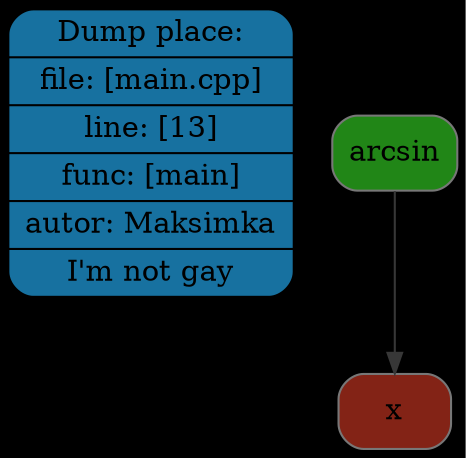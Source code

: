 digraph G{
rankdir=TB
graph [bgcolor="#000000"];
place[shape=Mrecord, style=filled, fillcolor="#1771a0", pos="0,1!",label = " { Dump place: | file: [main.cpp] | line: [13] | func: [main] | autor: Maksimka | I'm not gay } "color = "#000000"];
node0x503000000070[shape=Mrecord, style=filled, fillcolor="#218617"label = "arcsin", color = "#777777"];
node0x503000000040[shape=Mrecord, style=filled, fillcolor="#832316"label = "x", color = "#777777"];
edge[color="#373737"];
node0x503000000070->node0x503000000040;
}
